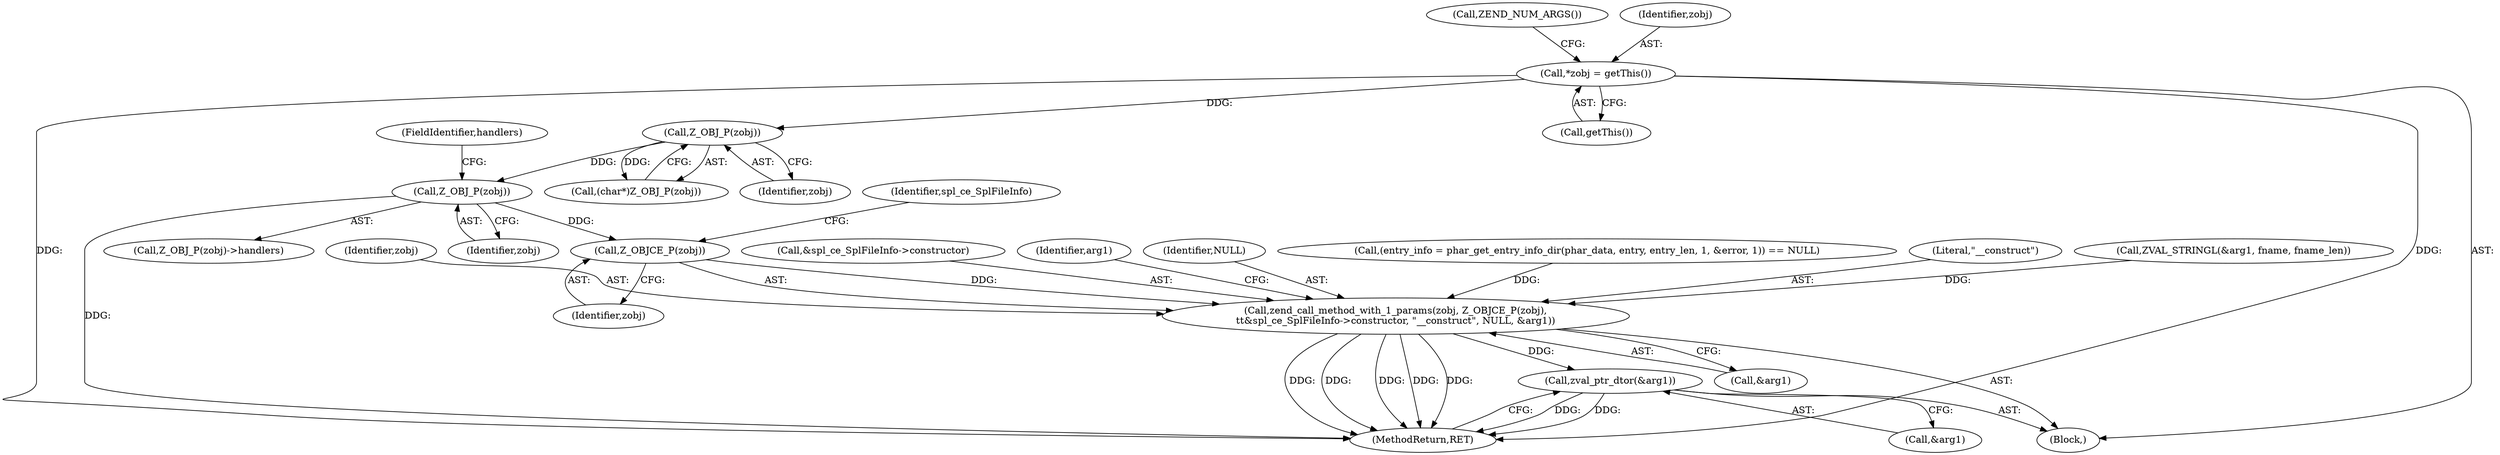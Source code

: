 digraph "0_php_1e9b175204e3286d64dfd6c9f09151c31b5e099a_16@pointer" {
"1000276" [label="(Call,Z_OBJCE_P(zobj))"];
"1000142" [label="(Call,Z_OBJ_P(zobj))"];
"1000138" [label="(Call,Z_OBJ_P(zobj))"];
"1000115" [label="(Call,*zobj = getThis())"];
"1000274" [label="(Call,zend_call_method_with_1_params(zobj, Z_OBJCE_P(zobj),\n\t\t&spl_ce_SplFileInfo->constructor, \"__construct\", NULL, &arg1))"];
"1000286" [label="(Call,zval_ptr_dtor(&arg1))"];
"1000283" [label="(Identifier,NULL)"];
"1000138" [label="(Call,Z_OBJ_P(zobj))"];
"1000228" [label="(Call,(entry_info = phar_get_entry_info_dir(phar_data, entry, entry_len, 1, &error, 1)) == NULL)"];
"1000277" [label="(Identifier,zobj)"];
"1000276" [label="(Call,Z_OBJCE_P(zobj))"];
"1000282" [label="(Literal,\"__construct\")"];
"1000274" [label="(Call,zend_call_method_with_1_params(zobj, Z_OBJCE_P(zobj),\n\t\t&spl_ce_SplFileInfo->constructor, \"__construct\", NULL, &arg1))"];
"1000103" [label="(Block,)"];
"1000115" [label="(Call,*zobj = getThis())"];
"1000122" [label="(Call,ZEND_NUM_ARGS())"];
"1000116" [label="(Identifier,zobj)"];
"1000286" [label="(Call,zval_ptr_dtor(&arg1))"];
"1000284" [label="(Call,&arg1)"];
"1000280" [label="(Identifier,spl_ce_SplFileInfo)"];
"1000136" [label="(Call,(char*)Z_OBJ_P(zobj))"];
"1000269" [label="(Call,ZVAL_STRINGL(&arg1, fname, fname_len))"];
"1000144" [label="(FieldIdentifier,handlers)"];
"1000142" [label="(Call,Z_OBJ_P(zobj))"];
"1000139" [label="(Identifier,zobj)"];
"1000117" [label="(Call,getThis())"];
"1000275" [label="(Identifier,zobj)"];
"1000141" [label="(Call,Z_OBJ_P(zobj)->handlers)"];
"1000143" [label="(Identifier,zobj)"];
"1000287" [label="(Call,&arg1)"];
"1000278" [label="(Call,&spl_ce_SplFileInfo->constructor)"];
"1000288" [label="(Identifier,arg1)"];
"1000289" [label="(MethodReturn,RET)"];
"1000276" -> "1000274"  [label="AST: "];
"1000276" -> "1000277"  [label="CFG: "];
"1000277" -> "1000276"  [label="AST: "];
"1000280" -> "1000276"  [label="CFG: "];
"1000276" -> "1000274"  [label="DDG: "];
"1000142" -> "1000276"  [label="DDG: "];
"1000142" -> "1000141"  [label="AST: "];
"1000142" -> "1000143"  [label="CFG: "];
"1000143" -> "1000142"  [label="AST: "];
"1000144" -> "1000142"  [label="CFG: "];
"1000142" -> "1000289"  [label="DDG: "];
"1000138" -> "1000142"  [label="DDG: "];
"1000138" -> "1000136"  [label="AST: "];
"1000138" -> "1000139"  [label="CFG: "];
"1000139" -> "1000138"  [label="AST: "];
"1000136" -> "1000138"  [label="CFG: "];
"1000138" -> "1000136"  [label="DDG: "];
"1000115" -> "1000138"  [label="DDG: "];
"1000115" -> "1000103"  [label="AST: "];
"1000115" -> "1000117"  [label="CFG: "];
"1000116" -> "1000115"  [label="AST: "];
"1000117" -> "1000115"  [label="AST: "];
"1000122" -> "1000115"  [label="CFG: "];
"1000115" -> "1000289"  [label="DDG: "];
"1000115" -> "1000289"  [label="DDG: "];
"1000274" -> "1000103"  [label="AST: "];
"1000274" -> "1000284"  [label="CFG: "];
"1000275" -> "1000274"  [label="AST: "];
"1000278" -> "1000274"  [label="AST: "];
"1000282" -> "1000274"  [label="AST: "];
"1000283" -> "1000274"  [label="AST: "];
"1000284" -> "1000274"  [label="AST: "];
"1000288" -> "1000274"  [label="CFG: "];
"1000274" -> "1000289"  [label="DDG: "];
"1000274" -> "1000289"  [label="DDG: "];
"1000274" -> "1000289"  [label="DDG: "];
"1000274" -> "1000289"  [label="DDG: "];
"1000274" -> "1000289"  [label="DDG: "];
"1000228" -> "1000274"  [label="DDG: "];
"1000269" -> "1000274"  [label="DDG: "];
"1000274" -> "1000286"  [label="DDG: "];
"1000286" -> "1000103"  [label="AST: "];
"1000286" -> "1000287"  [label="CFG: "];
"1000287" -> "1000286"  [label="AST: "];
"1000289" -> "1000286"  [label="CFG: "];
"1000286" -> "1000289"  [label="DDG: "];
"1000286" -> "1000289"  [label="DDG: "];
}
